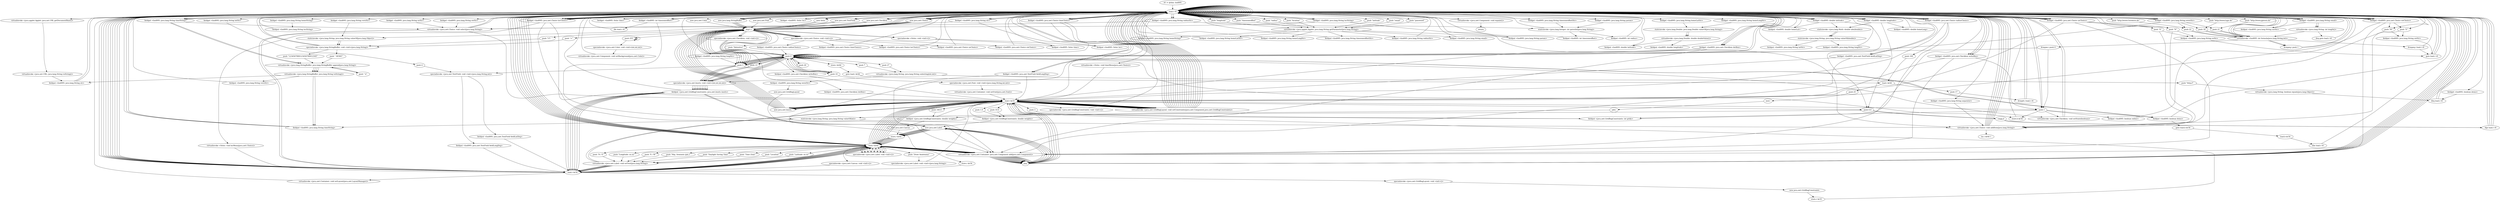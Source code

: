 digraph "" {
    "r0 := @this: hsd095"
    "load.r r0"
    "r0 := @this: hsd095"->"load.r r0";
    "new java.awt.Color"
    "load.r r0"->"new java.awt.Color";
    "dup1.r"
    "new java.awt.Color"->"dup1.r";
    "push 255"
    "dup1.r"->"push 255";
    "push 255"->"push 255";
    "push 255"->"push 255";
    "specialinvoke <java.awt.Color: void <init>(int,int,int)>"
    "push 255"->"specialinvoke <java.awt.Color: void <init>(int,int,int)>";
    "virtualinvoke <java.awt.Component: void setBackground(java.awt.Color)>"
    "specialinvoke <java.awt.Color: void <init>(int,int,int)>"->"virtualinvoke <java.awt.Component: void setBackground(java.awt.Color)>";
    "virtualinvoke <java.awt.Component: void setBackground(java.awt.Color)>"->"load.r r0";
    "load.r r0"->"load.r r0";
    "push \"location\""
    "load.r r0"->"push \"location\"";
    "virtualinvoke <java.applet.Applet: java.lang.String getParameter(java.lang.String)>"
    "push \"location\""->"virtualinvoke <java.applet.Applet: java.lang.String getParameter(java.lang.String)>";
    "fieldput <hsd095: java.lang.String homeString>"
    "virtualinvoke <java.applet.Applet: java.lang.String getParameter(java.lang.String)>"->"fieldput <hsd095: java.lang.String homeString>";
    "fieldput <hsd095: java.lang.String homeString>"->"load.r r0";
    "load.r r0"->"load.r r0";
    "push \"latitude\""
    "load.r r0"->"push \"latitude\"";
    "push \"latitude\""->"virtualinvoke <java.applet.Applet: java.lang.String getParameter(java.lang.String)>";
    "fieldput <hsd095: java.lang.String homeLatStr>"
    "virtualinvoke <java.applet.Applet: java.lang.String getParameter(java.lang.String)>"->"fieldput <hsd095: java.lang.String homeLatStr>";
    "fieldput <hsd095: java.lang.String homeLatStr>"->"load.r r0";
    "load.r r0"->"load.r r0";
    "push \"longitude\""
    "load.r r0"->"push \"longitude\"";
    "push \"longitude\""->"virtualinvoke <java.applet.Applet: java.lang.String getParameter(java.lang.String)>";
    "fieldput <hsd095: java.lang.String homeLongStr>"
    "virtualinvoke <java.applet.Applet: java.lang.String getParameter(java.lang.String)>"->"fieldput <hsd095: java.lang.String homeLongStr>";
    "fieldput <hsd095: java.lang.String homeLongStr>"->"load.r r0";
    "load.r r0"->"load.r r0";
    "push \"timezoneoffset\""
    "load.r r0"->"push \"timezoneoffset\"";
    "push \"timezoneoffset\""->"virtualinvoke <java.applet.Applet: java.lang.String getParameter(java.lang.String)>";
    "fieldput <hsd095: java.lang.String timezoneoffsetStr>"
    "virtualinvoke <java.applet.Applet: java.lang.String getParameter(java.lang.String)>"->"fieldput <hsd095: java.lang.String timezoneoffsetStr>";
    "fieldput <hsd095: java.lang.String timezoneoffsetStr>"->"load.r r0";
    "load.r r0"->"load.r r0";
    "fieldget <hsd095: java.lang.String timezoneoffsetStr>"
    "load.r r0"->"fieldget <hsd095: java.lang.String timezoneoffsetStr>";
    "staticinvoke <java.lang.Integer: int parseInt(java.lang.String)>"
    "fieldget <hsd095: java.lang.String timezoneoffsetStr>"->"staticinvoke <java.lang.Integer: int parseInt(java.lang.String)>";
    "fieldput <hsd095: int timezoneoffset>"
    "staticinvoke <java.lang.Integer: int parseInt(java.lang.String)>"->"fieldput <hsd095: int timezoneoffset>";
    "fieldput <hsd095: int timezoneoffset>"->"load.r r0";
    "load.r r0"->"load.r r0";
    "push \"radius\""
    "load.r r0"->"push \"radius\"";
    "push \"radius\""->"virtualinvoke <java.applet.Applet: java.lang.String getParameter(java.lang.String)>";
    "fieldput <hsd095: java.lang.String radiusStr>"
    "virtualinvoke <java.applet.Applet: java.lang.String getParameter(java.lang.String)>"->"fieldput <hsd095: java.lang.String radiusStr>";
    "fieldput <hsd095: java.lang.String radiusStr>"->"load.r r0";
    "load.r r0"->"load.r r0";
    "fieldget <hsd095: java.lang.String radiusStr>"
    "load.r r0"->"fieldget <hsd095: java.lang.String radiusStr>";
    "fieldget <hsd095: java.lang.String radiusStr>"->"staticinvoke <java.lang.Integer: int parseInt(java.lang.String)>";
    "fieldput <hsd095: int radius>"
    "staticinvoke <java.lang.Integer: int parseInt(java.lang.String)>"->"fieldput <hsd095: int radius>";
    "fieldput <hsd095: int radius>"->"load.r r0";
    "load.r r0"->"load.r r0";
    "virtualinvoke <java.applet.Applet: java.net.URL getDocumentBase()>"
    "load.r r0"->"virtualinvoke <java.applet.Applet: java.net.URL getDocumentBase()>";
    "virtualinvoke <java.net.URL: java.lang.String toString()>"
    "virtualinvoke <java.applet.Applet: java.net.URL getDocumentBase()>"->"virtualinvoke <java.net.URL: java.lang.String toString()>";
    "fieldput <hsd095: java.lang.String str>"
    "virtualinvoke <java.net.URL: java.lang.String toString()>"->"fieldput <hsd095: java.lang.String str>";
    "fieldput <hsd095: java.lang.String str>"->"load.r r0";
    "new java.lang.StringBuffer"
    "load.r r0"->"new java.lang.StringBuffer";
    "new java.lang.StringBuffer"->"dup1.r";
    "dup1.r"->"load.r r0";
    "fieldget <hsd095: java.lang.String str>"
    "load.r r0"->"fieldget <hsd095: java.lang.String str>";
    "staticinvoke <java.lang.String: java.lang.String valueOf(java.lang.Object)>"
    "fieldget <hsd095: java.lang.String str>"->"staticinvoke <java.lang.String: java.lang.String valueOf(java.lang.Object)>";
    "specialinvoke <java.lang.StringBuffer: void <init>(java.lang.String)>"
    "staticinvoke <java.lang.String: java.lang.String valueOf(java.lang.Object)>"->"specialinvoke <java.lang.StringBuffer: void <init>(java.lang.String)>";
    "push \"1234567890123456789012345\""
    "specialinvoke <java.lang.StringBuffer: void <init>(java.lang.String)>"->"push \"1234567890123456789012345\"";
    "virtualinvoke <java.lang.StringBuffer: java.lang.StringBuffer append(java.lang.String)>"
    "push \"1234567890123456789012345\""->"virtualinvoke <java.lang.StringBuffer: java.lang.StringBuffer append(java.lang.String)>";
    "virtualinvoke <java.lang.StringBuffer: java.lang.String toString()>"
    "virtualinvoke <java.lang.StringBuffer: java.lang.StringBuffer append(java.lang.String)>"->"virtualinvoke <java.lang.StringBuffer: java.lang.String toString()>";
    "virtualinvoke <java.lang.StringBuffer: java.lang.String toString()>"->"fieldput <hsd095: java.lang.String str>";
    "fieldput <hsd095: java.lang.String str>"->"load.r r0";
    "load.r r0"->"load.r r0";
    "load.r r0"->"fieldget <hsd095: java.lang.String str>";
    "push 0"
    "fieldget <hsd095: java.lang.String str>"->"push 0";
    "push 27"
    "push 0"->"push 27";
    "virtualinvoke <java.lang.String: java.lang.String substring(int,int)>"
    "push 27"->"virtualinvoke <java.lang.String: java.lang.String substring(int,int)>";
    "fieldput <hsd095: java.lang.String wwwStr>"
    "virtualinvoke <java.lang.String: java.lang.String substring(int,int)>"->"fieldput <hsd095: java.lang.String wwwStr>";
    "new java.awt.GridBagLayout"
    "fieldput <hsd095: java.lang.String wwwStr>"->"new java.awt.GridBagLayout";
    "store.r $r34"
    "new java.awt.GridBagLayout"->"store.r $r34";
    "load.r $r34"
    "store.r $r34"->"load.r $r34";
    "specialinvoke <java.awt.GridBagLayout: void <init>()>"
    "load.r $r34"->"specialinvoke <java.awt.GridBagLayout: void <init>()>";
    "new java.awt.GridBagConstraints"
    "specialinvoke <java.awt.GridBagLayout: void <init>()>"->"new java.awt.GridBagConstraints";
    "store.r $r35"
    "new java.awt.GridBagConstraints"->"store.r $r35";
    "load.r $r35"
    "store.r $r35"->"load.r $r35";
    "specialinvoke <java.awt.GridBagConstraints: void <init>()>"
    "load.r $r35"->"specialinvoke <java.awt.GridBagConstraints: void <init>()>";
    "specialinvoke <java.awt.GridBagConstraints: void <init>()>"->"load.r r0";
    "load.r r0"->"load.r $r34";
    "virtualinvoke <java.awt.Container: void setLayout(java.awt.LayoutManager)>"
    "load.r $r34"->"virtualinvoke <java.awt.Container: void setLayout(java.awt.LayoutManager)>";
    "virtualinvoke <java.awt.Container: void setLayout(java.awt.LayoutManager)>"->"load.r r0";
    "load.r r0"->"load.r r0";
    "fieldget <hsd095: int timezoneoffset>"
    "load.r r0"->"fieldget <hsd095: int timezoneoffset>";
    "staticinvoke <java.lang.String: java.lang.String valueOf(int)>"
    "fieldget <hsd095: int timezoneoffset>"->"staticinvoke <java.lang.String: java.lang.String valueOf(int)>";
    "fieldput <hsd095: java.lang.String timeString>"
    "staticinvoke <java.lang.String: java.lang.String valueOf(int)>"->"fieldput <hsd095: java.lang.String timeString>";
    "fieldput <hsd095: java.lang.String timeString>"->"load.r r0";
    "load.r r0"->"fieldget <hsd095: int timezoneoffset>";
    "ifle load.r r0"
    "fieldget <hsd095: int timezoneoffset>"->"ifle load.r r0";
    "ifle load.r r0"->"load.r r0";
    "load.r r0"->"new java.lang.StringBuffer";
    "new java.lang.StringBuffer"->"dup1.r";
    "push \"+\""
    "dup1.r"->"push \"+\"";
    "push \"+\""->"specialinvoke <java.lang.StringBuffer: void <init>(java.lang.String)>";
    "specialinvoke <java.lang.StringBuffer: void <init>(java.lang.String)>"->"load.r r0";
    "fieldget <hsd095: java.lang.String timeString>"
    "load.r r0"->"fieldget <hsd095: java.lang.String timeString>";
    "fieldget <hsd095: java.lang.String timeString>"->"virtualinvoke <java.lang.StringBuffer: java.lang.StringBuffer append(java.lang.String)>";
    "virtualinvoke <java.lang.StringBuffer: java.lang.StringBuffer append(java.lang.String)>"->"virtualinvoke <java.lang.StringBuffer: java.lang.String toString()>";
    "virtualinvoke <java.lang.StringBuffer: java.lang.String toString()>"->"fieldput <hsd095: java.lang.String timeString>";
    "fieldput <hsd095: java.lang.String timeString>"->"load.r r0";
    "load.r r0"->"new java.lang.StringBuffer";
    "new java.lang.StringBuffer"->"dup1.r";
    "push \"UT  \""
    "dup1.r"->"push \"UT  \"";
    "push \"UT  \""->"specialinvoke <java.lang.StringBuffer: void <init>(java.lang.String)>";
    "specialinvoke <java.lang.StringBuffer: void <init>(java.lang.String)>"->"load.r r0";
    "load.r r0"->"fieldget <hsd095: java.lang.String timeString>";
    "fieldget <hsd095: java.lang.String timeString>"->"virtualinvoke <java.lang.StringBuffer: java.lang.StringBuffer append(java.lang.String)>";
    "push \" h\""
    "virtualinvoke <java.lang.StringBuffer: java.lang.StringBuffer append(java.lang.String)>"->"push \" h\"";
    "push \" h\""->"virtualinvoke <java.lang.StringBuffer: java.lang.StringBuffer append(java.lang.String)>";
    "virtualinvoke <java.lang.StringBuffer: java.lang.StringBuffer append(java.lang.String)>"->"virtualinvoke <java.lang.StringBuffer: java.lang.String toString()>";
    "virtualinvoke <java.lang.StringBuffer: java.lang.String toString()>"->"fieldput <hsd095: java.lang.String timeString>";
    "fieldput <hsd095: java.lang.String timeString>"->"load.r r0";
    "new java.awt.Font"
    "load.r r0"->"new java.awt.Font";
    "new java.awt.Font"->"dup1.r";
    "push \"Helvetica\""
    "dup1.r"->"push \"Helvetica\"";
    "push \"Helvetica\""->"push 0";
    "push 10"
    "push 0"->"push 10";
    "specialinvoke <java.awt.Font: void <init>(java.lang.String,int,int)>"
    "push 10"->"specialinvoke <java.awt.Font: void <init>(java.lang.String,int,int)>";
    "virtualinvoke <java.awt.Container: void setFont(java.awt.Font)>"
    "specialinvoke <java.awt.Font: void <init>(java.lang.String,int,int)>"->"virtualinvoke <java.awt.Container: void setFont(java.awt.Font)>";
    "virtualinvoke <java.awt.Container: void setFont(java.awt.Font)>"->"load.r $r35";
    "push 1.0"
    "load.r $r35"->"push 1.0";
    "fieldput <java.awt.GridBagConstraints: double weightx>"
    "push 1.0"->"fieldput <java.awt.GridBagConstraints: double weightx>";
    "fieldput <java.awt.GridBagConstraints: double weightx>"->"load.r $r35";
    "push 0.0"
    "load.r $r35"->"push 0.0";
    "fieldput <java.awt.GridBagConstraints: double weighty>"
    "push 0.0"->"fieldput <java.awt.GridBagConstraints: double weighty>";
    "fieldput <java.awt.GridBagConstraints: double weighty>"->"load.r $r35";
    "new java.awt.Insets"
    "load.r $r35"->"new java.awt.Insets";
    "new java.awt.Insets"->"dup1.r";
    "push 5"
    "dup1.r"->"push 5";
    "push 5"->"push 10";
    "push 10"->"push 0";
    "push 0"->"push 0";
    "specialinvoke <java.awt.Insets: void <init>(int,int,int,int)>"
    "push 0"->"specialinvoke <java.awt.Insets: void <init>(int,int,int,int)>";
    "fieldput <java.awt.GridBagConstraints: java.awt.Insets insets>"
    "specialinvoke <java.awt.Insets: void <init>(int,int,int,int)>"->"fieldput <java.awt.GridBagConstraints: java.awt.Insets insets>";
    "new java.awt.Label"
    "fieldput <java.awt.GridBagConstraints: java.awt.Insets insets>"->"new java.awt.Label";
    "store.r $r44"
    "new java.awt.Label"->"store.r $r44";
    "load.r $r44"
    "store.r $r44"->"load.r $r44";
    "specialinvoke <java.awt.Label: void <init>()>"
    "load.r $r44"->"specialinvoke <java.awt.Label: void <init>()>";
    "specialinvoke <java.awt.Label: void <init>()>"->"load.r $r44";
    "push \"Time Zone\""
    "load.r $r44"->"push \"Time Zone\"";
    "virtualinvoke <java.awt.Label: void setText(java.lang.String)>"
    "push \"Time Zone\""->"virtualinvoke <java.awt.Label: void setText(java.lang.String)>";
    "virtualinvoke <java.awt.Label: void setText(java.lang.String)>"->"load.r $r34";
    "load.r $r34"->"load.r $r44";
    "load.r $r44"->"load.r $r35";
    "virtualinvoke <java.awt.GridBagLayout: void setConstraints(java.awt.Component,java.awt.GridBagConstraints)>"
    "load.r $r35"->"virtualinvoke <java.awt.GridBagLayout: void setConstraints(java.awt.Component,java.awt.GridBagConstraints)>";
    "virtualinvoke <java.awt.GridBagLayout: void setConstraints(java.awt.Component,java.awt.GridBagConstraints)>"->"load.r r0";
    "load.r r0"->"load.r $r44";
    "virtualinvoke <java.awt.Container: java.awt.Component add(java.awt.Component)>"
    "load.r $r44"->"virtualinvoke <java.awt.Container: java.awt.Component add(java.awt.Component)>";
    "pop"
    "virtualinvoke <java.awt.Container: java.awt.Component add(java.awt.Component)>"->"pop";
    "pop"->"load.r $r35";
    "load.r $r35"->"new java.awt.Insets";
    "new java.awt.Insets"->"dup1.r";
    "dup1.r"->"push 5";
    "push 5"->"push 0";
    "push 0"->"push 0";
    "push 0"->"push 0";
    "push 0"->"specialinvoke <java.awt.Insets: void <init>(int,int,int,int)>";
    "specialinvoke <java.awt.Insets: void <init>(int,int,int,int)>"->"fieldput <java.awt.GridBagConstraints: java.awt.Insets insets>";
    "fieldput <java.awt.GridBagConstraints: java.awt.Insets insets>"->"new java.awt.Label";
    "new java.awt.Label"->"store.r $r44";
    "store.r $r44"->"load.r $r44";
    "load.r $r44"->"specialinvoke <java.awt.Label: void <init>()>";
    "specialinvoke <java.awt.Label: void <init>()>"->"load.r $r44";
    "push \"Location\""
    "load.r $r44"->"push \"Location\"";
    "push \"Location\""->"virtualinvoke <java.awt.Label: void setText(java.lang.String)>";
    "virtualinvoke <java.awt.Label: void setText(java.lang.String)>"->"load.r $r34";
    "load.r $r34"->"load.r $r44";
    "load.r $r44"->"load.r $r35";
    "load.r $r35"->"virtualinvoke <java.awt.GridBagLayout: void setConstraints(java.awt.Component,java.awt.GridBagConstraints)>";
    "virtualinvoke <java.awt.GridBagLayout: void setConstraints(java.awt.Component,java.awt.GridBagConstraints)>"->"load.r r0";
    "load.r r0"->"load.r $r44";
    "load.r $r44"->"virtualinvoke <java.awt.Container: java.awt.Component add(java.awt.Component)>";
    "virtualinvoke <java.awt.Container: java.awt.Component add(java.awt.Component)>"->"pop";
    "pop"->"load.r $r35";
    "push 10.0"
    "load.r $r35"->"push 10.0";
    "push 10.0"->"fieldput <java.awt.GridBagConstraints: double weightx>";
    "fieldput <java.awt.GridBagConstraints: double weightx>"->"new java.awt.Label";
    "new java.awt.Label"->"store.r $r44";
    "store.r $r44"->"load.r $r44";
    "load.r $r44"->"specialinvoke <java.awt.Label: void <init>()>";
    "specialinvoke <java.awt.Label: void <init>()>"->"load.r $r44";
    "push \"Latitude: xx.xx\""
    "load.r $r44"->"push \"Latitude: xx.xx\"";
    "push \"Latitude: xx.xx\""->"virtualinvoke <java.awt.Label: void setText(java.lang.String)>";
    "virtualinvoke <java.awt.Label: void setText(java.lang.String)>"->"load.r $r34";
    "load.r $r34"->"load.r $r44";
    "load.r $r44"->"load.r $r35";
    "load.r $r35"->"virtualinvoke <java.awt.GridBagLayout: void setConstraints(java.awt.Component,java.awt.GridBagConstraints)>";
    "virtualinvoke <java.awt.GridBagLayout: void setConstraints(java.awt.Component,java.awt.GridBagConstraints)>"->"load.r r0";
    "load.r r0"->"load.r $r44";
    "load.r $r44"->"virtualinvoke <java.awt.Container: java.awt.Component add(java.awt.Component)>";
    "virtualinvoke <java.awt.Container: java.awt.Component add(java.awt.Component)>"->"pop";
    "pop"->"new java.awt.Label";
    "new java.awt.Label"->"store.r $r44";
    "store.r $r44"->"load.r $r44";
    "load.r $r44"->"specialinvoke <java.awt.Label: void <init>()>";
    "specialinvoke <java.awt.Label: void <init>()>"->"load.r $r44";
    "push \"N / S\""
    "load.r $r44"->"push \"N / S\"";
    "push \"N / S\""->"virtualinvoke <java.awt.Label: void setText(java.lang.String)>";
    "virtualinvoke <java.awt.Label: void setText(java.lang.String)>"->"load.r $r34";
    "load.r $r34"->"load.r $r44";
    "load.r $r44"->"load.r $r35";
    "load.r $r35"->"virtualinvoke <java.awt.GridBagLayout: void setConstraints(java.awt.Component,java.awt.GridBagConstraints)>";
    "virtualinvoke <java.awt.GridBagLayout: void setConstraints(java.awt.Component,java.awt.GridBagConstraints)>"->"load.r r0";
    "load.r r0"->"load.r $r44";
    "load.r $r44"->"virtualinvoke <java.awt.Container: java.awt.Component add(java.awt.Component)>";
    "virtualinvoke <java.awt.Container: java.awt.Component add(java.awt.Component)>"->"pop";
    "pop"->"new java.awt.Label";
    "new java.awt.Label"->"store.r $r44";
    "store.r $r44"->"load.r $r44";
    "load.r $r44"->"specialinvoke <java.awt.Label: void <init>()>";
    "specialinvoke <java.awt.Label: void <init>()>"->"load.r $r44";
    "push \"Longitude: xx.xx\""
    "load.r $r44"->"push \"Longitude: xx.xx\"";
    "push \"Longitude: xx.xx\""->"virtualinvoke <java.awt.Label: void setText(java.lang.String)>";
    "virtualinvoke <java.awt.Label: void setText(java.lang.String)>"->"load.r $r34";
    "load.r $r34"->"load.r $r44";
    "load.r $r44"->"load.r $r35";
    "load.r $r35"->"virtualinvoke <java.awt.GridBagLayout: void setConstraints(java.awt.Component,java.awt.GridBagConstraints)>";
    "virtualinvoke <java.awt.GridBagLayout: void setConstraints(java.awt.Component,java.awt.GridBagConstraints)>"->"load.r r0";
    "load.r r0"->"load.r $r44";
    "load.r $r44"->"virtualinvoke <java.awt.Container: java.awt.Component add(java.awt.Component)>";
    "virtualinvoke <java.awt.Container: java.awt.Component add(java.awt.Component)>"->"pop";
    "pop"->"new java.awt.Label";
    "new java.awt.Label"->"store.r $r44";
    "store.r $r44"->"load.r $r44";
    "load.r $r44"->"specialinvoke <java.awt.Label: void <init>()>";
    "specialinvoke <java.awt.Label: void <init>()>"->"load.r $r44";
    "push \"E / W\""
    "load.r $r44"->"push \"E / W\"";
    "push \"E / W\""->"virtualinvoke <java.awt.Label: void setText(java.lang.String)>";
    "virtualinvoke <java.awt.Label: void setText(java.lang.String)>"->"load.r $r34";
    "load.r $r34"->"load.r $r44";
    "load.r $r44"->"load.r $r35";
    "load.r $r35"->"virtualinvoke <java.awt.GridBagLayout: void setConstraints(java.awt.Component,java.awt.GridBagConstraints)>";
    "virtualinvoke <java.awt.GridBagLayout: void setConstraints(java.awt.Component,java.awt.GridBagConstraints)>"->"load.r r0";
    "load.r r0"->"load.r $r44";
    "load.r $r44"->"virtualinvoke <java.awt.Container: java.awt.Component add(java.awt.Component)>";
    "virtualinvoke <java.awt.Container: java.awt.Component add(java.awt.Component)>"->"pop";
    "pop"->"new java.awt.Label";
    "new java.awt.Label"->"store.r $r44";
    "store.r $r44"->"load.r $r44";
    "load.r $r44"->"specialinvoke <java.awt.Label: void <init>()>";
    "specialinvoke <java.awt.Label: void <init>()>"->"load.r $r44";
    "push \"Maj. Semiaxis (pix.)\""
    "load.r $r44"->"push \"Maj. Semiaxis (pix.)\"";
    "push \"Maj. Semiaxis (pix.)\""->"virtualinvoke <java.awt.Label: void setText(java.lang.String)>";
    "virtualinvoke <java.awt.Label: void setText(java.lang.String)>"->"load.r $r35";
    "load.r $r35"->"new java.awt.Insets";
    "new java.awt.Insets"->"dup1.r";
    "dup1.r"->"push 5";
    "push 5"->"push 0";
    "push 0"->"push 0";
    "push 0"->"push 5";
    "push 5"->"specialinvoke <java.awt.Insets: void <init>(int,int,int,int)>";
    "specialinvoke <java.awt.Insets: void <init>(int,int,int,int)>"->"fieldput <java.awt.GridBagConstraints: java.awt.Insets insets>";
    "fieldput <java.awt.GridBagConstraints: java.awt.Insets insets>"->"load.r $r34";
    "load.r $r34"->"load.r $r44";
    "load.r $r44"->"load.r $r35";
    "load.r $r35"->"virtualinvoke <java.awt.GridBagLayout: void setConstraints(java.awt.Component,java.awt.GridBagConstraints)>";
    "virtualinvoke <java.awt.GridBagLayout: void setConstraints(java.awt.Component,java.awt.GridBagConstraints)>"->"load.r r0";
    "load.r r0"->"load.r $r44";
    "load.r $r44"->"virtualinvoke <java.awt.Container: java.awt.Component add(java.awt.Component)>";
    "virtualinvoke <java.awt.Container: java.awt.Component add(java.awt.Component)>"->"pop";
    "pop"->"new java.awt.Label";
    "new java.awt.Label"->"store.r $r44";
    "store.r $r44"->"load.r $r44";
    "load.r $r44"->"specialinvoke <java.awt.Label: void <init>()>";
    "specialinvoke <java.awt.Label: void <init>()>"->"load.r $r44";
    "push \"Daylight Saving Time\""
    "load.r $r44"->"push \"Daylight Saving Time\"";
    "push \"Daylight Saving Time\""->"virtualinvoke <java.awt.Label: void setText(java.lang.String)>";
    "virtualinvoke <java.awt.Label: void setText(java.lang.String)>"->"load.r $r35";
    "load.r $r35"->"new java.awt.Insets";
    "new java.awt.Insets"->"dup1.r";
    "dup1.r"->"push 5";
    "push 5"->"push 0";
    "push 0"->"push 0";
    "push 15"
    "push 0"->"push 15";
    "push 15"->"specialinvoke <java.awt.Insets: void <init>(int,int,int,int)>";
    "specialinvoke <java.awt.Insets: void <init>(int,int,int,int)>"->"fieldput <java.awt.GridBagConstraints: java.awt.Insets insets>";
    "fieldput <java.awt.GridBagConstraints: java.awt.Insets insets>"->"load.r $r34";
    "load.r $r34"->"load.r $r44";
    "load.r $r44"->"load.r $r35";
    "load.r $r35"->"virtualinvoke <java.awt.GridBagLayout: void setConstraints(java.awt.Component,java.awt.GridBagConstraints)>";
    "virtualinvoke <java.awt.GridBagLayout: void setConstraints(java.awt.Component,java.awt.GridBagConstraints)>"->"load.r r0";
    "load.r r0"->"load.r $r44";
    "load.r $r44"->"virtualinvoke <java.awt.Container: java.awt.Component add(java.awt.Component)>";
    "virtualinvoke <java.awt.Container: java.awt.Component add(java.awt.Component)>"->"pop";
    "pop"->"new java.awt.Label";
    "new java.awt.Label"->"store.r $r44";
    "store.r $r44"->"load.r $r44";
    "push \"Draw Analemma\""
    "load.r $r44"->"push \"Draw Analemma\"";
    "specialinvoke <java.awt.Label: void <init>(java.lang.String)>"
    "push \"Draw Analemma\""->"specialinvoke <java.awt.Label: void <init>(java.lang.String)>";
    "specialinvoke <java.awt.Label: void <init>(java.lang.String)>"->"load.r $r35";
    "load.r $r35"->"new java.awt.Insets";
    "new java.awt.Insets"->"dup1.r";
    "dup1.r"->"push 5";
    "push 5"->"push 0";
    "push 0"->"push 0";
    "push 0"->"push 15";
    "push 15"->"specialinvoke <java.awt.Insets: void <init>(int,int,int,int)>";
    "specialinvoke <java.awt.Insets: void <init>(int,int,int,int)>"->"fieldput <java.awt.GridBagConstraints: java.awt.Insets insets>";
    "fieldput <java.awt.GridBagConstraints: java.awt.Insets insets>"->"load.r $r34";
    "load.r $r34"->"load.r $r44";
    "load.r $r44"->"load.r $r35";
    "load.r $r35"->"virtualinvoke <java.awt.GridBagLayout: void setConstraints(java.awt.Component,java.awt.GridBagConstraints)>";
    "virtualinvoke <java.awt.GridBagLayout: void setConstraints(java.awt.Component,java.awt.GridBagConstraints)>"->"load.r r0";
    "load.r r0"->"load.r $r44";
    "load.r $r44"->"virtualinvoke <java.awt.Container: java.awt.Component add(java.awt.Component)>";
    "virtualinvoke <java.awt.Container: java.awt.Component add(java.awt.Component)>"->"pop";
    "pop"->"load.r $r35";
    "push 1"
    "load.r $r35"->"push 1";
    "fieldput <java.awt.GridBagConstraints: int gridy>"
    "push 1"->"fieldput <java.awt.GridBagConstraints: int gridy>";
    "fieldput <java.awt.GridBagConstraints: int gridy>"->"load.r r0";
    "new Seloc"
    "load.r r0"->"new Seloc";
    "new Seloc"->"dup1.r";
    "specialinvoke <Seloc: void <init>()>"
    "dup1.r"->"specialinvoke <Seloc: void <init>()>";
    "fieldput <hsd095: Seloc time>"
    "specialinvoke <Seloc: void <init>()>"->"fieldput <hsd095: Seloc time>";
    "fieldput <hsd095: Seloc time>"->"load.r r0";
    "new java.awt.Choice"
    "load.r r0"->"new java.awt.Choice";
    "new java.awt.Choice"->"dup1.r";
    "specialinvoke <java.awt.Choice: void <init>()>"
    "dup1.r"->"specialinvoke <java.awt.Choice: void <init>()>";
    "fieldput <hsd095: java.awt.Choice timeChoice>"
    "specialinvoke <java.awt.Choice: void <init>()>"->"fieldput <hsd095: java.awt.Choice timeChoice>";
    "fieldput <hsd095: java.awt.Choice timeChoice>"->"load.r r0";
    "fieldget <hsd095: Seloc time>"
    "load.r r0"->"fieldget <hsd095: Seloc time>";
    "fieldget <hsd095: Seloc time>"->"load.r r0";
    "fieldget <hsd095: java.awt.Choice timeChoice>"
    "load.r r0"->"fieldget <hsd095: java.awt.Choice timeChoice>";
    "virtualinvoke <Seloc: void timeMenu(java.awt.Choice)>"
    "fieldget <hsd095: java.awt.Choice timeChoice>"->"virtualinvoke <Seloc: void timeMenu(java.awt.Choice)>";
    "virtualinvoke <Seloc: void timeMenu(java.awt.Choice)>"->"load.r $r35";
    "load.r $r35"->"new java.awt.Insets";
    "new java.awt.Insets"->"dup1.r";
    "dup1.r"->"push 0";
    "push 20"
    "push 0"->"push 20";
    "push 20"->"push 0";
    "push 0"->"push 0";
    "push 0"->"specialinvoke <java.awt.Insets: void <init>(int,int,int,int)>";
    "specialinvoke <java.awt.Insets: void <init>(int,int,int,int)>"->"fieldput <java.awt.GridBagConstraints: java.awt.Insets insets>";
    "fieldput <java.awt.GridBagConstraints: java.awt.Insets insets>"->"load.r $r34";
    "load.r $r34"->"load.r r0";
    "load.r r0"->"fieldget <hsd095: java.awt.Choice timeChoice>";
    "fieldget <hsd095: java.awt.Choice timeChoice>"->"load.r $r35";
    "load.r $r35"->"virtualinvoke <java.awt.GridBagLayout: void setConstraints(java.awt.Component,java.awt.GridBagConstraints)>";
    "virtualinvoke <java.awt.GridBagLayout: void setConstraints(java.awt.Component,java.awt.GridBagConstraints)>"->"load.r r0";
    "load.r r0"->"fieldget <hsd095: java.awt.Choice timeChoice>";
    "fieldget <hsd095: java.awt.Choice timeChoice>"->"load.r r0";
    "load.r r0"->"fieldget <hsd095: java.lang.String timeString>";
    "virtualinvoke <java.awt.Choice: void select(java.lang.String)>"
    "fieldget <hsd095: java.lang.String timeString>"->"virtualinvoke <java.awt.Choice: void select(java.lang.String)>";
    "virtualinvoke <java.awt.Choice: void select(java.lang.String)>"->"load.r r0";
    "load.r r0"->"load.r r0";
    "load.r r0"->"fieldget <hsd095: java.awt.Choice timeChoice>";
    "fieldget <hsd095: java.awt.Choice timeChoice>"->"virtualinvoke <java.awt.Container: java.awt.Component add(java.awt.Component)>";
    "virtualinvoke <java.awt.Container: java.awt.Component add(java.awt.Component)>"->"pop";
    "pop"->"load.r $r35";
    "load.r $r35"->"new java.awt.Insets";
    "new java.awt.Insets"->"dup1.r";
    "dup1.r"->"push 0";
    "push 0"->"push 10";
    "push 10"->"push 0";
    "push 0"->"push 0";
    "push 0"->"specialinvoke <java.awt.Insets: void <init>(int,int,int,int)>";
    "specialinvoke <java.awt.Insets: void <init>(int,int,int,int)>"->"fieldput <java.awt.GridBagConstraints: java.awt.Insets insets>";
    "fieldput <java.awt.GridBagConstraints: java.awt.Insets insets>"->"load.r r0";
    "load.r r0"->"new java.awt.Choice";
    "new java.awt.Choice"->"dup1.r";
    "dup1.r"->"specialinvoke <java.awt.Choice: void <init>()>";
    "fieldput <hsd095: java.awt.Choice locChoice>"
    "specialinvoke <java.awt.Choice: void <init>()>"->"fieldput <hsd095: java.awt.Choice locChoice>";
    "fieldput <hsd095: java.awt.Choice locChoice>"->"load.r r0";
    "load.r r0"->"load.r r0";
    "fieldget <hsd095: java.lang.String homeString>"
    "load.r r0"->"fieldget <hsd095: java.lang.String homeString>";
    "fieldput <hsd095: java.lang.String locString>"
    "fieldget <hsd095: java.lang.String homeString>"->"fieldput <hsd095: java.lang.String locString>";
    "fieldput <hsd095: java.lang.String locString>"->"load.r r0";
    "fieldget <hsd095: java.awt.Choice locChoice>"
    "load.r r0"->"fieldget <hsd095: java.awt.Choice locChoice>";
    "fieldget <hsd095: java.awt.Choice locChoice>"->"load.r r0";
    "fieldget <hsd095: java.lang.String locString>"
    "load.r r0"->"fieldget <hsd095: java.lang.String locString>";
    "virtualinvoke <java.awt.Choice: void addItem(java.lang.String)>"
    "fieldget <hsd095: java.lang.String locString>"->"virtualinvoke <java.awt.Choice: void addItem(java.lang.String)>";
    "virtualinvoke <java.awt.Choice: void addItem(java.lang.String)>"->"load.r r0";
    "load.r r0"->"fieldget <hsd095: java.awt.Choice locChoice>";
    "fieldget <hsd095: java.awt.Choice locChoice>"->"load.r r0";
    "fieldget <hsd095: java.lang.String separator>"
    "load.r r0"->"fieldget <hsd095: java.lang.String separator>";
    "fieldget <hsd095: java.lang.String separator>"->"virtualinvoke <java.awt.Choice: void addItem(java.lang.String)>";
    "virtualinvoke <java.awt.Choice: void addItem(java.lang.String)>"->"load.r r0";
    "load.r r0"->"new Seloc";
    "new Seloc"->"dup1.r";
    "dup1.r"->"specialinvoke <Seloc: void <init>()>";
    "fieldput <hsd095: Seloc loc>"
    "specialinvoke <Seloc: void <init>()>"->"fieldput <hsd095: Seloc loc>";
    "fieldput <hsd095: Seloc loc>"->"load.r r0";
    "fieldget <hsd095: Seloc loc>"
    "load.r r0"->"fieldget <hsd095: Seloc loc>";
    "fieldget <hsd095: Seloc loc>"->"load.r r0";
    "load.r r0"->"fieldget <hsd095: java.awt.Choice locChoice>";
    "virtualinvoke <Seloc: void locMenu(java.awt.Choice)>"
    "fieldget <hsd095: java.awt.Choice locChoice>"->"virtualinvoke <Seloc: void locMenu(java.awt.Choice)>";
    "virtualinvoke <Seloc: void locMenu(java.awt.Choice)>"->"load.r $r34";
    "load.r $r34"->"load.r r0";
    "load.r r0"->"fieldget <hsd095: java.awt.Choice locChoice>";
    "fieldget <hsd095: java.awt.Choice locChoice>"->"load.r $r35";
    "load.r $r35"->"virtualinvoke <java.awt.GridBagLayout: void setConstraints(java.awt.Component,java.awt.GridBagConstraints)>";
    "virtualinvoke <java.awt.GridBagLayout: void setConstraints(java.awt.Component,java.awt.GridBagConstraints)>"->"load.r r0";
    "load.r r0"->"load.r r0";
    "load.r r0"->"fieldget <hsd095: java.awt.Choice locChoice>";
    "fieldget <hsd095: java.awt.Choice locChoice>"->"virtualinvoke <java.awt.Container: java.awt.Component add(java.awt.Component)>";
    "virtualinvoke <java.awt.Container: java.awt.Component add(java.awt.Component)>"->"pop";
    "pop"->"load.r r0";
    "load.r r0"->"fieldget <hsd095: java.awt.Choice locChoice>";
    "fieldget <hsd095: java.awt.Choice locChoice>"->"load.r r0";
    "load.r r0"->"fieldget <hsd095: java.lang.String locString>";
    "fieldget <hsd095: java.lang.String locString>"->"virtualinvoke <java.awt.Choice: void select(java.lang.String)>";
    "virtualinvoke <java.awt.Choice: void select(java.lang.String)>"->"load.r r0";
    "load.r r0"->"load.r r0";
    "fieldget <hsd095: java.lang.String homeLatStr>"
    "load.r r0"->"fieldget <hsd095: java.lang.String homeLatStr>";
    "staticinvoke <java.lang.Double: java.lang.Double valueOf(java.lang.String)>"
    "fieldget <hsd095: java.lang.String homeLatStr>"->"staticinvoke <java.lang.Double: java.lang.Double valueOf(java.lang.String)>";
    "virtualinvoke <java.lang.Double: double doubleValue()>"
    "staticinvoke <java.lang.Double: java.lang.Double valueOf(java.lang.String)>"->"virtualinvoke <java.lang.Double: double doubleValue()>";
    "fieldput <hsd095: double latitude>"
    "virtualinvoke <java.lang.Double: double doubleValue()>"->"fieldput <hsd095: double latitude>";
    "fieldput <hsd095: double latitude>"->"load.r r0";
    "load.r r0"->"load.r r0";
    "fieldget <hsd095: double latitude>"
    "load.r r0"->"fieldget <hsd095: double latitude>";
    "fieldput <hsd095: double homeLat>"
    "fieldget <hsd095: double latitude>"->"fieldput <hsd095: double homeLat>";
    "fieldput <hsd095: double homeLat>"->"load.r r0";
    "load.r r0"->"fieldget <hsd095: double latitude>";
    "fieldget <hsd095: double latitude>"->"push 0.0";
    "cmpg.d"
    "push 0.0"->"cmpg.d";
    "ifge load.r r0"
    "cmpg.d"->"ifge load.r r0";
    "ifge load.r r0"->"load.r r0";
    "push \"S\""
    "load.r r0"->"push \"S\"";
    "fieldput <hsd095: java.lang.String nsStr>"
    "push \"S\""->"fieldput <hsd095: java.lang.String nsStr>";
    "goto load.r r0"
    "fieldput <hsd095: java.lang.String nsStr>"->"goto load.r r0";
    "goto load.r r0"->"load.r r0";
    "load.r r0"->"load.r r0";
    "fieldget <hsd095: java.lang.String homeLongStr>"
    "load.r r0"->"fieldget <hsd095: java.lang.String homeLongStr>";
    "fieldget <hsd095: java.lang.String homeLongStr>"->"staticinvoke <java.lang.Double: java.lang.Double valueOf(java.lang.String)>";
    "staticinvoke <java.lang.Double: java.lang.Double valueOf(java.lang.String)>"->"virtualinvoke <java.lang.Double: double doubleValue()>";
    "fieldput <hsd095: double longitude>"
    "virtualinvoke <java.lang.Double: double doubleValue()>"->"fieldput <hsd095: double longitude>";
    "fieldput <hsd095: double longitude>"->"load.r r0";
    "load.r r0"->"load.r r0";
    "fieldget <hsd095: double longitude>"
    "load.r r0"->"fieldget <hsd095: double longitude>";
    "fieldput <hsd095: double homeLong>"
    "fieldget <hsd095: double longitude>"->"fieldput <hsd095: double homeLong>";
    "fieldput <hsd095: double homeLong>"->"load.r r0";
    "load.r r0"->"fieldget <hsd095: double longitude>";
    "fieldget <hsd095: double longitude>"->"push 0.0";
    "push 0.0"->"cmpg.d";
    "cmpg.d"->"ifge load.r r0";
    "ifge load.r r0"->"load.r r0";
    "push \"W\""
    "load.r r0"->"push \"W\"";
    "fieldput <hsd095: java.lang.String ewStr>"
    "push \"W\""->"fieldput <hsd095: java.lang.String ewStr>";
    "fieldput <hsd095: java.lang.String ewStr>"->"goto load.r r0";
    "goto load.r r0"->"load.r r0";
    "load.r r0"->"load.r r0";
    "load.r r0"->"fieldget <hsd095: double latitude>";
    "staticinvoke <java.lang.Math: double abs(double)>"
    "fieldget <hsd095: double latitude>"->"staticinvoke <java.lang.Math: double abs(double)>";
    "staticinvoke <java.lang.String: java.lang.String valueOf(double)>"
    "staticinvoke <java.lang.Math: double abs(double)>"->"staticinvoke <java.lang.String: java.lang.String valueOf(double)>";
    "fieldput <hsd095: java.lang.String latStr>"
    "staticinvoke <java.lang.String: java.lang.String valueOf(double)>"->"fieldput <hsd095: java.lang.String latStr>";
    "fieldput <hsd095: java.lang.String latStr>"->"load.r r0";
    "new java.awt.TextField"
    "load.r r0"->"new java.awt.TextField";
    "new java.awt.TextField"->"dup1.r";
    "dup1.r"->"load.r r0";
    "fieldget <hsd095: java.lang.String latStr>"
    "load.r r0"->"fieldget <hsd095: java.lang.String latStr>";
    "push 4"
    "fieldget <hsd095: java.lang.String latStr>"->"push 4";
    "specialinvoke <java.awt.TextField: void <init>(java.lang.String,int)>"
    "push 4"->"specialinvoke <java.awt.TextField: void <init>(java.lang.String,int)>";
    "fieldput <hsd095: java.awt.TextField fieldLatDeg>"
    "specialinvoke <java.awt.TextField: void <init>(java.lang.String,int)>"->"fieldput <hsd095: java.awt.TextField fieldLatDeg>";
    "fieldput <hsd095: java.awt.TextField fieldLatDeg>"->"load.r $r34";
    "load.r $r34"->"load.r r0";
    "fieldget <hsd095: java.awt.TextField fieldLatDeg>"
    "load.r r0"->"fieldget <hsd095: java.awt.TextField fieldLatDeg>";
    "fieldget <hsd095: java.awt.TextField fieldLatDeg>"->"load.r $r35";
    "load.r $r35"->"virtualinvoke <java.awt.GridBagLayout: void setConstraints(java.awt.Component,java.awt.GridBagConstraints)>";
    "virtualinvoke <java.awt.GridBagLayout: void setConstraints(java.awt.Component,java.awt.GridBagConstraints)>"->"load.r r0";
    "load.r r0"->"load.r r0";
    "load.r r0"->"fieldget <hsd095: java.awt.TextField fieldLatDeg>";
    "fieldget <hsd095: java.awt.TextField fieldLatDeg>"->"virtualinvoke <java.awt.Container: java.awt.Component add(java.awt.Component)>";
    "virtualinvoke <java.awt.Container: java.awt.Component add(java.awt.Component)>"->"pop";
    "pop"->"load.r r0";
    "load.r r0"->"new java.awt.Choice";
    "new java.awt.Choice"->"dup1.r";
    "dup1.r"->"specialinvoke <java.awt.Choice: void <init>()>";
    "fieldput <hsd095: java.awt.Choice nsChoice>"
    "specialinvoke <java.awt.Choice: void <init>()>"->"fieldput <hsd095: java.awt.Choice nsChoice>";
    "fieldput <hsd095: java.awt.Choice nsChoice>"->"load.r r0";
    "fieldget <hsd095: java.awt.Choice nsChoice>"
    "load.r r0"->"fieldget <hsd095: java.awt.Choice nsChoice>";
    "push \"N\""
    "fieldget <hsd095: java.awt.Choice nsChoice>"->"push \"N\"";
    "push \"N\""->"virtualinvoke <java.awt.Choice: void addItem(java.lang.String)>";
    "virtualinvoke <java.awt.Choice: void addItem(java.lang.String)>"->"load.r r0";
    "load.r r0"->"fieldget <hsd095: java.awt.Choice nsChoice>";
    "fieldget <hsd095: java.awt.Choice nsChoice>"->"push \"S\"";
    "push \"S\""->"virtualinvoke <java.awt.Choice: void addItem(java.lang.String)>";
    "virtualinvoke <java.awt.Choice: void addItem(java.lang.String)>"->"load.r r0";
    "load.r r0"->"fieldget <hsd095: java.awt.Choice nsChoice>";
    "fieldget <hsd095: java.awt.Choice nsChoice>"->"load.r r0";
    "fieldget <hsd095: java.lang.String nsStr>"
    "load.r r0"->"fieldget <hsd095: java.lang.String nsStr>";
    "fieldget <hsd095: java.lang.String nsStr>"->"virtualinvoke <java.awt.Choice: void select(java.lang.String)>";
    "virtualinvoke <java.awt.Choice: void select(java.lang.String)>"->"load.r $r34";
    "load.r $r34"->"load.r r0";
    "load.r r0"->"fieldget <hsd095: java.awt.Choice nsChoice>";
    "fieldget <hsd095: java.awt.Choice nsChoice>"->"load.r $r35";
    "load.r $r35"->"virtualinvoke <java.awt.GridBagLayout: void setConstraints(java.awt.Component,java.awt.GridBagConstraints)>";
    "virtualinvoke <java.awt.GridBagLayout: void setConstraints(java.awt.Component,java.awt.GridBagConstraints)>"->"load.r r0";
    "load.r r0"->"load.r r0";
    "load.r r0"->"fieldget <hsd095: java.awt.Choice nsChoice>";
    "fieldget <hsd095: java.awt.Choice nsChoice>"->"virtualinvoke <java.awt.Container: java.awt.Component add(java.awt.Component)>";
    "virtualinvoke <java.awt.Container: java.awt.Component add(java.awt.Component)>"->"pop";
    "pop"->"load.r r0";
    "load.r r0"->"load.r r0";
    "load.r r0"->"fieldget <hsd095: double longitude>";
    "fieldget <hsd095: double longitude>"->"staticinvoke <java.lang.Math: double abs(double)>";
    "staticinvoke <java.lang.Math: double abs(double)>"->"staticinvoke <java.lang.String: java.lang.String valueOf(double)>";
    "fieldput <hsd095: java.lang.String longStr>"
    "staticinvoke <java.lang.String: java.lang.String valueOf(double)>"->"fieldput <hsd095: java.lang.String longStr>";
    "fieldput <hsd095: java.lang.String longStr>"->"load.r r0";
    "load.r r0"->"new java.awt.TextField";
    "new java.awt.TextField"->"dup1.r";
    "dup1.r"->"load.r r0";
    "fieldget <hsd095: java.lang.String longStr>"
    "load.r r0"->"fieldget <hsd095: java.lang.String longStr>";
    "fieldget <hsd095: java.lang.String longStr>"->"push 5";
    "push 5"->"specialinvoke <java.awt.TextField: void <init>(java.lang.String,int)>";
    "fieldput <hsd095: java.awt.TextField fieldLongDeg>"
    "specialinvoke <java.awt.TextField: void <init>(java.lang.String,int)>"->"fieldput <hsd095: java.awt.TextField fieldLongDeg>";
    "fieldput <hsd095: java.awt.TextField fieldLongDeg>"->"load.r $r34";
    "load.r $r34"->"load.r r0";
    "fieldget <hsd095: java.awt.TextField fieldLongDeg>"
    "load.r r0"->"fieldget <hsd095: java.awt.TextField fieldLongDeg>";
    "fieldget <hsd095: java.awt.TextField fieldLongDeg>"->"load.r $r35";
    "load.r $r35"->"virtualinvoke <java.awt.GridBagLayout: void setConstraints(java.awt.Component,java.awt.GridBagConstraints)>";
    "virtualinvoke <java.awt.GridBagLayout: void setConstraints(java.awt.Component,java.awt.GridBagConstraints)>"->"load.r r0";
    "load.r r0"->"load.r r0";
    "load.r r0"->"fieldget <hsd095: java.awt.TextField fieldLongDeg>";
    "fieldget <hsd095: java.awt.TextField fieldLongDeg>"->"virtualinvoke <java.awt.Container: java.awt.Component add(java.awt.Component)>";
    "virtualinvoke <java.awt.Container: java.awt.Component add(java.awt.Component)>"->"pop";
    "pop"->"load.r r0";
    "load.r r0"->"new java.awt.Choice";
    "new java.awt.Choice"->"dup1.r";
    "dup1.r"->"specialinvoke <java.awt.Choice: void <init>()>";
    "fieldput <hsd095: java.awt.Choice ewChoice>"
    "specialinvoke <java.awt.Choice: void <init>()>"->"fieldput <hsd095: java.awt.Choice ewChoice>";
    "fieldput <hsd095: java.awt.Choice ewChoice>"->"load.r r0";
    "fieldget <hsd095: java.awt.Choice ewChoice>"
    "load.r r0"->"fieldget <hsd095: java.awt.Choice ewChoice>";
    "push \"E\""
    "fieldget <hsd095: java.awt.Choice ewChoice>"->"push \"E\"";
    "push \"E\""->"virtualinvoke <java.awt.Choice: void addItem(java.lang.String)>";
    "virtualinvoke <java.awt.Choice: void addItem(java.lang.String)>"->"load.r r0";
    "load.r r0"->"fieldget <hsd095: java.awt.Choice ewChoice>";
    "fieldget <hsd095: java.awt.Choice ewChoice>"->"push \"W\"";
    "push \"W\""->"virtualinvoke <java.awt.Choice: void addItem(java.lang.String)>";
    "virtualinvoke <java.awt.Choice: void addItem(java.lang.String)>"->"load.r r0";
    "load.r r0"->"fieldget <hsd095: java.awt.Choice ewChoice>";
    "fieldget <hsd095: java.awt.Choice ewChoice>"->"load.r r0";
    "fieldget <hsd095: java.lang.String ewStr>"
    "load.r r0"->"fieldget <hsd095: java.lang.String ewStr>";
    "fieldget <hsd095: java.lang.String ewStr>"->"virtualinvoke <java.awt.Choice: void select(java.lang.String)>";
    "virtualinvoke <java.awt.Choice: void select(java.lang.String)>"->"load.r $r35";
    "load.r $r35"->"new java.awt.Insets";
    "new java.awt.Insets"->"dup1.r";
    "dup1.r"->"push 0";
    "push 0"->"push 0";
    "push 0"->"push 0";
    "push 0"->"push 10";
    "push 10"->"specialinvoke <java.awt.Insets: void <init>(int,int,int,int)>";
    "specialinvoke <java.awt.Insets: void <init>(int,int,int,int)>"->"fieldput <java.awt.GridBagConstraints: java.awt.Insets insets>";
    "fieldput <java.awt.GridBagConstraints: java.awt.Insets insets>"->"load.r $r34";
    "load.r $r34"->"load.r r0";
    "load.r r0"->"fieldget <hsd095: java.awt.Choice ewChoice>";
    "fieldget <hsd095: java.awt.Choice ewChoice>"->"load.r $r35";
    "load.r $r35"->"virtualinvoke <java.awt.GridBagLayout: void setConstraints(java.awt.Component,java.awt.GridBagConstraints)>";
    "virtualinvoke <java.awt.GridBagLayout: void setConstraints(java.awt.Component,java.awt.GridBagConstraints)>"->"load.r r0";
    "load.r r0"->"load.r r0";
    "load.r r0"->"fieldget <hsd095: java.awt.Choice ewChoice>";
    "fieldget <hsd095: java.awt.Choice ewChoice>"->"virtualinvoke <java.awt.Container: java.awt.Component add(java.awt.Component)>";
    "virtualinvoke <java.awt.Container: java.awt.Component add(java.awt.Component)>"->"pop";
    "pop"->"load.r r0";
    "load.r r0"->"new java.awt.Choice";
    "new java.awt.Choice"->"dup1.r";
    "dup1.r"->"specialinvoke <java.awt.Choice: void <init>()>";
    "fieldput <hsd095: java.awt.Choice radiusChoice>"
    "specialinvoke <java.awt.Choice: void <init>()>"->"fieldput <hsd095: java.awt.Choice radiusChoice>";
    "fieldput <hsd095: java.awt.Choice radiusChoice>"->"push 0";
    "store.i $r44"
    "push 0"->"store.i $r44";
    "goto load.i $r44"
    "store.i $r44"->"goto load.i $r44";
    "load.i $r44"
    "goto load.i $r44"->"load.i $r44";
    "push 17"
    "load.i $r44"->"push 17";
    "ifcmplt.i load.r r0"
    "push 17"->"ifcmplt.i load.r r0";
    "ifcmplt.i load.r r0"->"load.r r0";
    "fieldget <hsd095: java.awt.Choice radiusChoice>"
    "load.r r0"->"fieldget <hsd095: java.awt.Choice radiusChoice>";
    "fieldget <hsd095: java.awt.Choice radiusChoice>"->"load.r r0";
    "load.r r0"->"fieldget <hsd095: java.lang.String radiusStr>";
    "fieldget <hsd095: java.lang.String radiusStr>"->"virtualinvoke <java.awt.Choice: void select(java.lang.String)>";
    "virtualinvoke <java.awt.Choice: void select(java.lang.String)>"->"load.r $r34";
    "load.r $r34"->"load.r r0";
    "load.r r0"->"fieldget <hsd095: java.awt.Choice radiusChoice>";
    "fieldget <hsd095: java.awt.Choice radiusChoice>"->"load.r $r35";
    "load.r $r35"->"virtualinvoke <java.awt.GridBagLayout: void setConstraints(java.awt.Component,java.awt.GridBagConstraints)>";
    "virtualinvoke <java.awt.GridBagLayout: void setConstraints(java.awt.Component,java.awt.GridBagConstraints)>"->"load.r r0";
    "load.r r0"->"load.r r0";
    "load.r r0"->"fieldget <hsd095: java.awt.Choice radiusChoice>";
    "fieldget <hsd095: java.awt.Choice radiusChoice>"->"virtualinvoke <java.awt.Container: java.awt.Component add(java.awt.Component)>";
    "virtualinvoke <java.awt.Container: java.awt.Component add(java.awt.Component)>"->"pop";
    "pop"->"load.r r0";
    "new java.awt.Checkbox"
    "load.r r0"->"new java.awt.Checkbox";
    "new java.awt.Checkbox"->"dup1.r";
    "specialinvoke <java.awt.Checkbox: void <init>()>"
    "dup1.r"->"specialinvoke <java.awt.Checkbox: void <init>()>";
    "fieldput <hsd095: java.awt.Checkbox dstBox>"
    "specialinvoke <java.awt.Checkbox: void <init>()>"->"fieldput <hsd095: java.awt.Checkbox dstBox>";
    "fieldput <hsd095: java.awt.Checkbox dstBox>"->"load.r $r35";
    "load.r $r35"->"new java.awt.Insets";
    "new java.awt.Insets"->"dup1.r";
    "dup1.r"->"push 5";
    "push 5"->"push 0";
    "push 0"->"push 0";
    "push 0"->"push 5";
    "push 5"->"specialinvoke <java.awt.Insets: void <init>(int,int,int,int)>";
    "specialinvoke <java.awt.Insets: void <init>(int,int,int,int)>"->"fieldput <java.awt.GridBagConstraints: java.awt.Insets insets>";
    "fieldput <java.awt.GridBagConstraints: java.awt.Insets insets>"->"load.r $r34";
    "load.r $r34"->"load.r r0";
    "fieldget <hsd095: java.awt.Checkbox dstBox>"
    "load.r r0"->"fieldget <hsd095: java.awt.Checkbox dstBox>";
    "fieldget <hsd095: java.awt.Checkbox dstBox>"->"load.r $r35";
    "load.r $r35"->"virtualinvoke <java.awt.GridBagLayout: void setConstraints(java.awt.Component,java.awt.GridBagConstraints)>";
    "virtualinvoke <java.awt.GridBagLayout: void setConstraints(java.awt.Component,java.awt.GridBagConstraints)>"->"load.r r0";
    "load.r r0"->"fieldget <hsd095: java.awt.Checkbox dstBox>";
    "fieldget <hsd095: java.awt.Checkbox dstBox>"->"push 0";
    "virtualinvoke <java.awt.Checkbox: void setState(boolean)>"
    "push 0"->"virtualinvoke <java.awt.Checkbox: void setState(boolean)>";
    "virtualinvoke <java.awt.Checkbox: void setState(boolean)>"->"load.r r0";
    "load.r r0"->"load.r r0";
    "load.r r0"->"fieldget <hsd095: java.awt.Checkbox dstBox>";
    "fieldget <hsd095: java.awt.Checkbox dstBox>"->"virtualinvoke <java.awt.Container: java.awt.Component add(java.awt.Component)>";
    "virtualinvoke <java.awt.Container: java.awt.Component add(java.awt.Component)>"->"pop";
    "pop"->"load.r r0";
    "load.r r0"->"new java.awt.Checkbox";
    "new java.awt.Checkbox"->"dup1.r";
    "dup1.r"->"specialinvoke <java.awt.Checkbox: void <init>()>";
    "fieldput <hsd095: java.awt.Checkbox writeBox>"
    "specialinvoke <java.awt.Checkbox: void <init>()>"->"fieldput <hsd095: java.awt.Checkbox writeBox>";
    "fieldput <hsd095: java.awt.Checkbox writeBox>"->"load.r $r35";
    "load.r $r35"->"new java.awt.Insets";
    "new java.awt.Insets"->"dup1.r";
    "dup1.r"->"push 5";
    "push 5"->"push 0";
    "push 0"->"push 0";
    "push 0"->"push 5";
    "push 5"->"specialinvoke <java.awt.Insets: void <init>(int,int,int,int)>";
    "specialinvoke <java.awt.Insets: void <init>(int,int,int,int)>"->"fieldput <java.awt.GridBagConstraints: java.awt.Insets insets>";
    "fieldput <java.awt.GridBagConstraints: java.awt.Insets insets>"->"load.r $r34";
    "load.r $r34"->"load.r r0";
    "fieldget <hsd095: java.awt.Checkbox writeBox>"
    "load.r r0"->"fieldget <hsd095: java.awt.Checkbox writeBox>";
    "fieldget <hsd095: java.awt.Checkbox writeBox>"->"load.r $r35";
    "load.r $r35"->"virtualinvoke <java.awt.GridBagLayout: void setConstraints(java.awt.Component,java.awt.GridBagConstraints)>";
    "virtualinvoke <java.awt.GridBagLayout: void setConstraints(java.awt.Component,java.awt.GridBagConstraints)>"->"load.r r0";
    "load.r r0"->"fieldget <hsd095: java.awt.Checkbox writeBox>";
    "fieldget <hsd095: java.awt.Checkbox writeBox>"->"push 1";
    "push 1"->"virtualinvoke <java.awt.Checkbox: void setState(boolean)>";
    "virtualinvoke <java.awt.Checkbox: void setState(boolean)>"->"load.r r0";
    "load.r r0"->"load.r r0";
    "load.r r0"->"fieldget <hsd095: java.awt.Checkbox writeBox>";
    "fieldget <hsd095: java.awt.Checkbox writeBox>"->"virtualinvoke <java.awt.Container: java.awt.Component add(java.awt.Component)>";
    "virtualinvoke <java.awt.Container: java.awt.Component add(java.awt.Component)>"->"pop";
    "pop"->"load.r $r35";
    "push 3"
    "load.r $r35"->"push 3";
    "push 3"->"fieldput <java.awt.GridBagConstraints: int gridy>";
    "fieldput <java.awt.GridBagConstraints: int gridy>"->"load.r $r35";
    "push 160.0"
    "load.r $r35"->"push 160.0";
    "push 160.0"->"fieldput <java.awt.GridBagConstraints: double weighty>";
    "new java.awt.Canvas"
    "fieldput <java.awt.GridBagConstraints: double weighty>"->"new java.awt.Canvas";
    "new java.awt.Canvas"->"store.r $r44";
    "store.r $r44"->"load.r $r44";
    "specialinvoke <java.awt.Canvas: void <init>()>"
    "load.r $r44"->"specialinvoke <java.awt.Canvas: void <init>()>";
    "specialinvoke <java.awt.Canvas: void <init>()>"->"load.r $r34";
    "load.r $r34"->"load.r $r44";
    "load.r $r44"->"load.r $r35";
    "load.r $r35"->"virtualinvoke <java.awt.GridBagLayout: void setConstraints(java.awt.Component,java.awt.GridBagConstraints)>";
    "virtualinvoke <java.awt.GridBagLayout: void setConstraints(java.awt.Component,java.awt.GridBagConstraints)>"->"load.r r0";
    "load.r r0"->"load.r $r44";
    "load.r $r44"->"virtualinvoke <java.awt.Container: java.awt.Component add(java.awt.Component)>";
    "virtualinvoke <java.awt.Container: java.awt.Component add(java.awt.Component)>"->"pop";
    "pop"->"load.r r0";
    "load.r r0"->"load.r r0";
    "push \"email\""
    "load.r r0"->"push \"email\"";
    "push \"email\""->"virtualinvoke <java.applet.Applet: java.lang.String getParameter(java.lang.String)>";
    "fieldput <hsd095: java.lang.String email>"
    "virtualinvoke <java.applet.Applet: java.lang.String getParameter(java.lang.String)>"->"fieldput <hsd095: java.lang.String email>";
    "fieldput <hsd095: java.lang.String email>"->"load.r r0";
    "load.r r0"->"load.r r0";
    "push \"password\""
    "load.r r0"->"push \"password\"";
    "push \"password\""->"virtualinvoke <java.applet.Applet: java.lang.String getParameter(java.lang.String)>";
    "fieldput <hsd095: java.lang.String param>"
    "virtualinvoke <java.applet.Applet: java.lang.String getParameter(java.lang.String)>"->"fieldput <hsd095: java.lang.String param>";
    "fieldput <hsd095: java.lang.String param>"->"load.r r0";
    "load.r r0"->"load.r r0";
    "fieldget <hsd095: java.lang.String email>"
    "load.r r0"->"fieldget <hsd095: java.lang.String email>";
    "fieldput <hsd095: java.lang.String usrStr>"
    "fieldget <hsd095: java.lang.String email>"->"fieldput <hsd095: java.lang.String usrStr>";
    "fieldput <hsd095: java.lang.String usrStr>"->"load.r r0";
    "load.r r0"->"load.r r0";
    "fieldget <hsd095: java.lang.String wwwStr>"
    "load.r r0"->"fieldget <hsd095: java.lang.String wwwStr>";
    "push 18"
    "fieldget <hsd095: java.lang.String wwwStr>"->"push 18";
    "virtualinvoke <hsd095: int formula(java.lang.String,int)>"
    "push 18"->"virtualinvoke <hsd095: int formula(java.lang.String,int)>";
    "virtualinvoke <hsd095: int formula(java.lang.String,int)>"->"load.r r0";
    "push \"http://www.tyge.de\""
    "load.r r0"->"push \"http://www.tyge.de\"";
    "push \"http://www.tyge.de\""->"push 18";
    "push 18"->"virtualinvoke <hsd095: int formula(java.lang.String,int)>";
    "ifcmpeq.i push 1"
    "virtualinvoke <hsd095: int formula(java.lang.String,int)>"->"ifcmpeq.i push 1";
    "ifcmpeq.i push 1"->"load.r r0";
    "load.r r0"->"load.r r0";
    "load.r r0"->"fieldget <hsd095: java.lang.String wwwStr>";
    "push 21"
    "fieldget <hsd095: java.lang.String wwwStr>"->"push 21";
    "push 21"->"virtualinvoke <hsd095: int formula(java.lang.String,int)>";
    "virtualinvoke <hsd095: int formula(java.lang.String,int)>"->"load.r r0";
    "push \"http://www.jgiesen.de\""
    "load.r r0"->"push \"http://www.jgiesen.de\"";
    "push \"http://www.jgiesen.de\""->"push 21";
    "push 21"->"virtualinvoke <hsd095: int formula(java.lang.String,int)>";
    "virtualinvoke <hsd095: int formula(java.lang.String,int)>"->"ifcmpeq.i push 1";
    "ifcmpeq.i push 1"->"load.r r0";
    "load.r r0"->"load.r r0";
    "load.r r0"->"fieldget <hsd095: java.lang.String wwwStr>";
    "push 22"
    "fieldget <hsd095: java.lang.String wwwStr>"->"push 22";
    "push 22"->"virtualinvoke <hsd095: int formula(java.lang.String,int)>";
    "virtualinvoke <hsd095: int formula(java.lang.String,int)>"->"load.r r0";
    "push \"http://www.GeoAstro.de\""
    "load.r r0"->"push \"http://www.GeoAstro.de\"";
    "push \"http://www.GeoAstro.de\""->"push 22";
    "push 22"->"virtualinvoke <hsd095: int formula(java.lang.String,int)>";
    "ifcmpne.i push 0"
    "virtualinvoke <hsd095: int formula(java.lang.String,int)>"->"ifcmpne.i push 0";
    "ifcmpne.i push 0"->"push 1";
    "store.b $r34"
    "push 1"->"store.b $r34";
    "store.b $r34"->"load.r r0";
    "load.r r0"->"push 1";
    "fieldput <hsd095: boolean online>"
    "push 1"->"fieldput <hsd095: boolean online>";
    "fieldput <hsd095: boolean online>"->"load.r r0";
    "load.r r0"->"push 0";
    "fieldput <hsd095: boolean demo>"
    "push 0"->"fieldput <hsd095: boolean demo>";
    "goto load.b $r34"
    "fieldput <hsd095: boolean demo>"->"goto load.b $r34";
    "load.b $r34"
    "goto load.b $r34"->"load.b $r34";
    "ifne load.r r0"
    "load.b $r34"->"ifne load.r r0";
    "ifne load.r r0"->"load.r r0";
    "load.r r0"->"fieldget <hsd095: java.lang.String email>";
    "virtualinvoke <java.lang.String: int length()>"
    "fieldget <hsd095: java.lang.String email>"->"virtualinvoke <java.lang.String: int length()>";
    "ifeq goto load.r r0"
    "virtualinvoke <java.lang.String: int length()>"->"ifeq goto load.r r0";
    "ifeq goto load.r r0"->"load.r r0";
    "fieldget <hsd095: java.lang.String param>"
    "load.r r0"->"fieldget <hsd095: java.lang.String param>";
    "fieldget <hsd095: java.lang.String param>"->"staticinvoke <java.lang.Integer: int parseInt(java.lang.String)>";
    "staticinvoke <java.lang.Integer: int parseInt(java.lang.String)>"->"load.r r0";
    "load.r r0"->"load.r r0";
    "load.r r0"->"fieldget <hsd095: java.lang.String email>";
    "fieldget <hsd095: java.lang.String email>"->"load.r r0";
    "load.r r0"->"fieldget <hsd095: java.lang.String email>";
    "fieldget <hsd095: java.lang.String email>"->"virtualinvoke <java.lang.String: int length()>";
    "virtualinvoke <java.lang.String: int length()>"->"virtualinvoke <hsd095: int formula(java.lang.String,int)>";
    "ifcmpeq.i load.r r0"
    "virtualinvoke <hsd095: int formula(java.lang.String,int)>"->"ifcmpeq.i load.r r0";
    "ifcmpeq.i load.r r0"->"goto load.r r0";
    "goto load.r r0"->"load.r r0";
    "load.r r0"->"fieldget <hsd095: java.lang.String wwwStr>";
    "fieldget <hsd095: java.lang.String wwwStr>"->"push 0";
    "push 7"
    "push 0"->"push 7";
    "push 7"->"virtualinvoke <java.lang.String: java.lang.String substring(int,int)>";
    "push \"http://\""
    "virtualinvoke <java.lang.String: java.lang.String substring(int,int)>"->"push \"http://\"";
    "virtualinvoke <java.lang.String: boolean equals(java.lang.Object)>"
    "push \"http://\""->"virtualinvoke <java.lang.String: boolean equals(java.lang.Object)>";
    "ifeq load.r r0"
    "virtualinvoke <java.lang.String: boolean equals(java.lang.Object)>"->"ifeq load.r r0";
    "ifeq load.r r0"->"load.r r0";
    "load.r r0"->"push 1";
    "push 1"->"fieldput <hsd095: boolean demo>";
    "fieldput <hsd095: boolean demo>"->"load.r r0";
    "fieldget <hsd095: boolean demo>"
    "load.r r0"->"fieldget <hsd095: boolean demo>";
    "fieldget <hsd095: boolean demo>"->"ifeq load.r r0";
    "ifeq load.r r0"->"load.r r0";
    "load.r r0"->"new java.lang.StringBuffer";
    "new java.lang.StringBuffer"->"dup1.r";
    "dup1.r"->"load.r r0";
    "fieldget <hsd095: java.lang.String versStr>"
    "load.r r0"->"fieldget <hsd095: java.lang.String versStr>";
    "fieldget <hsd095: java.lang.String versStr>"->"staticinvoke <java.lang.String: java.lang.String valueOf(java.lang.Object)>";
    "staticinvoke <java.lang.String: java.lang.String valueOf(java.lang.Object)>"->"specialinvoke <java.lang.StringBuffer: void <init>(java.lang.String)>";
    "push \" DEMO\""
    "specialinvoke <java.lang.StringBuffer: void <init>(java.lang.String)>"->"push \" DEMO\"";
    "push \" DEMO\""->"virtualinvoke <java.lang.StringBuffer: java.lang.StringBuffer append(java.lang.String)>";
    "virtualinvoke <java.lang.StringBuffer: java.lang.StringBuffer append(java.lang.String)>"->"virtualinvoke <java.lang.StringBuffer: java.lang.String toString()>";
    "fieldput <hsd095: java.lang.String versStr>"
    "virtualinvoke <java.lang.StringBuffer: java.lang.String toString()>"->"fieldput <hsd095: java.lang.String versStr>";
    "fieldput <hsd095: java.lang.String versStr>"->"load.r r0";
    "virtualinvoke <java.awt.Component: void repaint()>"
    "load.r r0"->"virtualinvoke <java.awt.Component: void repaint()>";
    "return"
    "virtualinvoke <java.awt.Component: void repaint()>"->"return";
    "ifcmpeq.i load.r r0"->"load.r r0";
    "load.r r0"->"push 0";
    "push 0"->"fieldput <hsd095: boolean demo>";
    "ifcmpne.i push 0"->"push 0";
    "push 0"->"store.b $r34";
    "ifcmplt.i load.r r0"->"load.r r0";
    "load.r r0"->"fieldget <hsd095: java.awt.Choice radiusChoice>";
    "push 100"
    "fieldget <hsd095: java.awt.Choice radiusChoice>"->"push 100";
    "push 100"->"load.i $r44";
    "push 25"
    "load.i $r44"->"push 25";
    "mul.i"
    "push 25"->"mul.i";
    "add.i"
    "mul.i"->"add.i";
    "add.i"->"staticinvoke <java.lang.String: java.lang.String valueOf(int)>";
    "staticinvoke <java.lang.String: java.lang.String valueOf(int)>"->"virtualinvoke <java.awt.Choice: void addItem(java.lang.String)>";
    "inc.i $r44 1"
    "virtualinvoke <java.awt.Choice: void addItem(java.lang.String)>"->"inc.i $r44 1";
    "ifge load.r r0"->"load.r r0";
    "load.r r0"->"push \"E\"";
    "push \"E\""->"fieldput <hsd095: java.lang.String ewStr>";
    "ifge load.r r0"->"load.r r0";
    "load.r r0"->"push \"N\"";
    "push \"N\""->"fieldput <hsd095: java.lang.String nsStr>";
}
